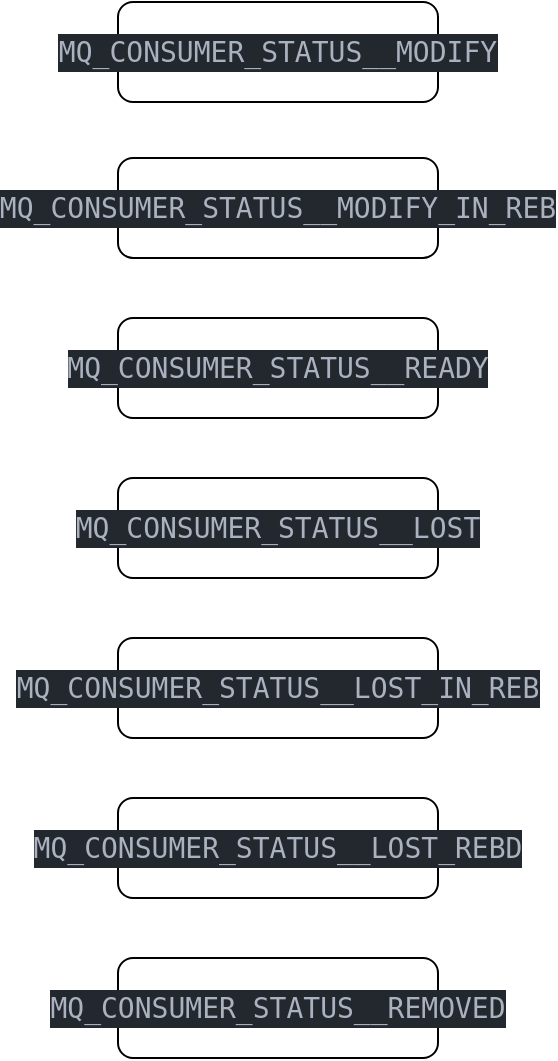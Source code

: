 <mxfile version="22.0.2" type="device" pages="2">
  <diagram id="nas44IEn8jYj0qoEPVr5" name="topic status">
    <mxGraphModel dx="1674" dy="870" grid="1" gridSize="10" guides="1" tooltips="1" connect="1" arrows="1" fold="1" page="1" pageScale="1" pageWidth="850" pageHeight="1100" math="0" shadow="0">
      <root>
        <mxCell id="0" />
        <mxCell id="1" parent="0" />
        <mxCell id="Th0mF4t3hoYMVTG1eODG-1" value="&lt;div style=&quot;color: rgb(171, 178, 191); background-color: rgb(35, 39, 46); font-family: &amp;quot;Cascadia Code&amp;quot;, &amp;quot;Cascadia Code&amp;quot;, monospace, &amp;quot;Droid Sans Mono&amp;quot;, &amp;quot;monospace&amp;quot;, monospace; font-size: 14px; line-height: 19px;&quot;&gt;&lt;div style=&quot;line-height: 19px;&quot;&gt;MQ_CONSUMER_STATUS__MODIFY&lt;/div&gt;&lt;/div&gt;" style="rounded=1;whiteSpace=wrap;html=1;" parent="1" vertex="1">
          <mxGeometry x="160" y="82" width="160" height="50" as="geometry" />
        </mxCell>
        <mxCell id="Th0mF4t3hoYMVTG1eODG-2" value="&lt;div style=&quot;color: rgb(171, 178, 191); background-color: rgb(35, 39, 46); font-family: &amp;quot;Cascadia Code&amp;quot;, &amp;quot;Cascadia Code&amp;quot;, monospace, &amp;quot;Droid Sans Mono&amp;quot;, &amp;quot;monospace&amp;quot;, monospace; font-size: 14px; line-height: 19px;&quot;&gt;&lt;div style=&quot;line-height: 19px;&quot;&gt;MQ_CONSUMER_STATUS__READY&lt;/div&gt;&lt;/div&gt;" style="rounded=1;whiteSpace=wrap;html=1;" parent="1" vertex="1">
          <mxGeometry x="160" y="240" width="160" height="50" as="geometry" />
        </mxCell>
        <mxCell id="Th0mF4t3hoYMVTG1eODG-3" value="&lt;div style=&quot;color: rgb(171, 178, 191); background-color: rgb(35, 39, 46); font-family: &amp;quot;Cascadia Code&amp;quot;, &amp;quot;Cascadia Code&amp;quot;, monospace, &amp;quot;Droid Sans Mono&amp;quot;, &amp;quot;monospace&amp;quot;, monospace; font-size: 14px; line-height: 19px;&quot;&gt;&lt;div style=&quot;line-height: 19px;&quot;&gt;MQ_CONSUMER_STATUS__LOST&lt;/div&gt;&lt;/div&gt;" style="rounded=1;whiteSpace=wrap;html=1;" parent="1" vertex="1">
          <mxGeometry x="160" y="320" width="160" height="50" as="geometry" />
        </mxCell>
        <mxCell id="Th0mF4t3hoYMVTG1eODG-4" value="&lt;div style=&quot;color: rgb(171, 178, 191); background-color: rgb(35, 39, 46); font-family: &amp;quot;Cascadia Code&amp;quot;, &amp;quot;Cascadia Code&amp;quot;, monospace, &amp;quot;Droid Sans Mono&amp;quot;, &amp;quot;monospace&amp;quot;, monospace; font-size: 14px; line-height: 19px;&quot;&gt;&lt;div style=&quot;line-height: 19px;&quot;&gt;MQ_CONSUMER_STATUS__LOST_IN_REB&lt;/div&gt;&lt;/div&gt;" style="rounded=1;whiteSpace=wrap;html=1;" parent="1" vertex="1">
          <mxGeometry x="160" y="400" width="160" height="50" as="geometry" />
        </mxCell>
        <mxCell id="Th0mF4t3hoYMVTG1eODG-5" value="&lt;div style=&quot;color: rgb(171, 178, 191); background-color: rgb(35, 39, 46); font-family: &amp;quot;Cascadia Code&amp;quot;, &amp;quot;Cascadia Code&amp;quot;, monospace, &amp;quot;Droid Sans Mono&amp;quot;, &amp;quot;monospace&amp;quot;, monospace; font-size: 14px; line-height: 19px;&quot;&gt;MQ_CONSUMER_STATUS__LOST_REBD&lt;/div&gt;" style="rounded=1;whiteSpace=wrap;html=1;" parent="1" vertex="1">
          <mxGeometry x="160" y="480" width="160" height="50" as="geometry" />
        </mxCell>
        <mxCell id="Th0mF4t3hoYMVTG1eODG-6" value="&lt;div style=&quot;color: rgb(171, 178, 191); background-color: rgb(35, 39, 46); font-family: &amp;quot;Cascadia Code&amp;quot;, &amp;quot;Cascadia Code&amp;quot;, monospace, &amp;quot;Droid Sans Mono&amp;quot;, &amp;quot;monospace&amp;quot;, monospace; font-size: 14px; line-height: 19px;&quot;&gt;&lt;div style=&quot;line-height: 19px;&quot;&gt;MQ_CONSUMER_STATUS__MODIFY_IN_REB&lt;/div&gt;&lt;/div&gt;" style="rounded=1;whiteSpace=wrap;html=1;" parent="1" vertex="1">
          <mxGeometry x="160" y="160" width="160" height="50" as="geometry" />
        </mxCell>
        <mxCell id="Th0mF4t3hoYMVTG1eODG-7" value="&lt;div style=&quot;color: rgb(171, 178, 191); background-color: rgb(35, 39, 46); font-family: &amp;quot;Cascadia Code&amp;quot;, &amp;quot;Cascadia Code&amp;quot;, monospace, &amp;quot;Droid Sans Mono&amp;quot;, &amp;quot;monospace&amp;quot;, monospace; font-size: 14px; line-height: 19px;&quot;&gt;&lt;div style=&quot;line-height: 19px;&quot;&gt;MQ_CONSUMER_STATUS__REMOVED&lt;/div&gt;&lt;/div&gt;" style="rounded=1;whiteSpace=wrap;html=1;" parent="1" vertex="1">
          <mxGeometry x="160" y="560" width="160" height="50" as="geometry" />
        </mxCell>
      </root>
    </mxGraphModel>
  </diagram>
  <diagram name="Tdengine create topic " id="Yz7k1QRQxPCicQdh6aeH">
    <mxGraphModel dx="2284" dy="870" grid="1" gridSize="10" guides="1" tooltips="1" connect="1" arrows="1" fold="1" page="1" pageScale="1" pageWidth="850" pageHeight="1100" math="0" shadow="0">
      <root>
        <mxCell id="0" />
        <mxCell id="1" parent="0" />
        <mxCell id="jr1DzIWFsM0A-hUPOzlj-31" style="edgeStyle=orthogonalEdgeStyle;rounded=0;orthogonalLoop=1;jettySize=auto;html=1;exitX=0.5;exitY=1;exitDx=0;exitDy=0;entryX=0.5;entryY=0;entryDx=0;entryDy=0;" parent="1" source="jr1DzIWFsM0A-hUPOzlj-2" target="jr1DzIWFsM0A-hUPOzlj-6" edge="1">
          <mxGeometry relative="1" as="geometry" />
        </mxCell>
        <mxCell id="jr1DzIWFsM0A-hUPOzlj-2" value="&lt;div&gt;通过信息组合成&lt;/div&gt;&lt;div&gt;&lt;div style=&quot;color: rgb(171, 178, 191); background-color: rgb(40, 44, 52); font-family: &amp;quot;Cascadia Code&amp;quot;, &amp;quot;Cascadia Code&amp;quot;, monospace, &amp;quot;Droid Sans Mono&amp;quot;, &amp;quot;monospace&amp;quot;, monospace; font-weight: normal; font-size: 15px; line-height: 20px;&quot;&gt;&lt;div&gt;SMqTopicObj&lt;/div&gt;&lt;/div&gt;&lt;/div&gt;" style="rounded=1;whiteSpace=wrap;html=1;" parent="1" vertex="1">
          <mxGeometry x="-395" y="120" width="120" height="60" as="geometry" />
        </mxCell>
        <mxCell id="jr1DzIWFsM0A-hUPOzlj-29" style="edgeStyle=orthogonalEdgeStyle;rounded=0;orthogonalLoop=1;jettySize=auto;html=1;entryX=0.5;entryY=0;entryDx=0;entryDy=0;" parent="1" source="jr1DzIWFsM0A-hUPOzlj-3" target="jr1DzIWFsM0A-hUPOzlj-2" edge="1">
          <mxGeometry relative="1" as="geometry" />
        </mxCell>
        <mxCell id="jr1DzIWFsM0A-hUPOzlj-3" value="&lt;div&gt;创建Topic&lt;/div&gt;&lt;div&gt;&lt;div style=&quot;color: rgb(171, 178, 191); background-color: rgb(40, 44, 52); font-family: &amp;quot;Cascadia Code&amp;quot;, &amp;quot;Cascadia Code&amp;quot;, monospace, &amp;quot;Droid Sans Mono&amp;quot;, &amp;quot;monospace&amp;quot;, monospace; font-weight: normal; font-size: 15px; line-height: 20px;&quot;&gt;&lt;div&gt;mndCreateTopic&lt;/div&gt;&lt;/div&gt;&lt;/div&gt;" style="shape=parallelogram;perimeter=parallelogramPerimeter;whiteSpace=wrap;html=1;fixedSize=1;" parent="1" vertex="1">
          <mxGeometry x="-395" y="30" width="120" height="40" as="geometry" />
        </mxCell>
        <mxCell id="jr1DzIWFsM0A-hUPOzlj-30" style="edgeStyle=orthogonalEdgeStyle;rounded=0;orthogonalLoop=1;jettySize=auto;html=1;" parent="1" source="jr1DzIWFsM0A-hUPOzlj-5" target="jr1DzIWFsM0A-hUPOzlj-2" edge="1">
          <mxGeometry relative="1" as="geometry" />
        </mxCell>
        <mxCell id="jr1DzIWFsM0A-hUPOzlj-5" value="&lt;div style=&quot;color: rgb(171, 178, 191); background-color: rgb(40, 44, 52); font-family: &amp;quot;Cascadia Code&amp;quot;, &amp;quot;Cascadia Code&amp;quot;, monospace, &amp;quot;Droid Sans Mono&amp;quot;, &amp;quot;monospace&amp;quot;, monospace; font-weight: normal; font-size: 16px; line-height: 22px;&quot;&gt;&lt;div style=&quot;color: rgb(171, 178, 191); background-color: rgb(40, 44, 52); font-family: &amp;quot;Cascadia Code&amp;quot;, &amp;quot;Cascadia Code&amp;quot;, monospace, &amp;quot;Droid Sans Mono&amp;quot;, &amp;quot;monospace&amp;quot;, monospace; font-weight: normal; font-size: 15px; line-height: 20px;&quot;&gt;&lt;div&gt;SCMCreateTopicReq&lt;/div&gt;&lt;/div&gt;&lt;/div&gt;&lt;hr size=&quot;1&quot;&gt;&lt;p style=&quot;margin:0px;margin-left:4px;&quot;&gt;+&amp;nbsp; :&amp;nbsp; : &lt;br&gt;&lt;/p&gt;&lt;hr size=&quot;1&quot;&gt;" style="verticalAlign=top;align=left;overflow=fill;fontSize=12;fontFamily=Helvetica;html=1;whiteSpace=wrap;" parent="1" vertex="1">
          <mxGeometry x="-645" y="120" width="170" height="60" as="geometry" />
        </mxCell>
        <mxCell id="jr1DzIWFsM0A-hUPOzlj-16" style="edgeStyle=orthogonalEdgeStyle;rounded=0;orthogonalLoop=1;jettySize=auto;html=1;exitX=1;exitY=0.5;exitDx=0;exitDy=0;" parent="1" source="jr1DzIWFsM0A-hUPOzlj-6" target="jr1DzIWFsM0A-hUPOzlj-14" edge="1">
          <mxGeometry relative="1" as="geometry" />
        </mxCell>
        <mxCell id="jr1DzIWFsM0A-hUPOzlj-17" value="No" style="edgeLabel;html=1;align=center;verticalAlign=middle;resizable=0;points=[];" parent="jr1DzIWFsM0A-hUPOzlj-16" vertex="1" connectable="0">
          <mxGeometry x="-0.091" relative="1" as="geometry">
            <mxPoint as="offset" />
          </mxGeometry>
        </mxCell>
        <mxCell id="jr1DzIWFsM0A-hUPOzlj-6" value="&lt;div style=&quot;color: rgb(171, 178, 191); background-color: rgb(40, 44, 52); font-family: &amp;quot;Cascadia Code&amp;quot;, &amp;quot;Cascadia Code&amp;quot;, monospace, &amp;quot;Droid Sans Mono&amp;quot;, &amp;quot;monospace&amp;quot;, monospace; font-weight: normal; font-size: 15px; line-height: 20px;&quot;&gt;&lt;div&gt;pCreate&lt;span style=&quot;color: #abb2bf;&quot;&gt;-&amp;gt;&lt;/span&gt;&lt;span style=&quot;color: #e06c75;&quot;&gt;subType&lt;/span&gt;&lt;span style=&quot;color: #abb2bf;&quot;&gt; &lt;/span&gt;&lt;span style=&quot;color: #c678dd;&quot;&gt;==&lt;/span&gt;&lt;span style=&quot;color: #abb2bf;&quot;&gt; &lt;/span&gt;&lt;span style=&quot;color: #56b6c2;&quot;&gt;TOPIC_SUB_TYPE__COLUMN&lt;/span&gt;&lt;/div&gt;&lt;/div&gt;" style="rhombus;whiteSpace=wrap;html=1;" parent="1" vertex="1">
          <mxGeometry x="-560" y="230" width="450" height="40" as="geometry" />
        </mxCell>
        <mxCell id="jr1DzIWFsM0A-hUPOzlj-32" style="edgeStyle=orthogonalEdgeStyle;rounded=0;orthogonalLoop=1;jettySize=auto;html=1;exitX=0.5;exitY=1;exitDx=0;exitDy=0;entryX=0.5;entryY=0;entryDx=0;entryDy=0;" parent="1" source="jr1DzIWFsM0A-hUPOzlj-8" target="jr1DzIWFsM0A-hUPOzlj-9" edge="1">
          <mxGeometry relative="1" as="geometry" />
        </mxCell>
        <mxCell id="jr1DzIWFsM0A-hUPOzlj-8" value="&lt;div style=&quot;color: rgb(171, 178, 191); background-color: rgb(40, 44, 52); font-family: &amp;quot;Cascadia Code&amp;quot;, &amp;quot;Cascadia Code&amp;quot;, monospace, &amp;quot;Droid Sans Mono&amp;quot;, &amp;quot;monospace&amp;quot;, monospace; font-weight: normal; font-size: 16px; line-height: 22px;&quot;&gt;&lt;div style=&quot;color: rgb(171, 178, 191); background-color: rgb(40, 44, 52); font-family: &amp;quot;Cascadia Code&amp;quot;, &amp;quot;Cascadia Code&amp;quot;, monospace, &amp;quot;Droid Sans Mono&amp;quot;, &amp;quot;monospace&amp;quot;, monospace; font-weight: normal; font-size: 15px; line-height: 20px;&quot;&gt;&lt;div&gt;&lt;div style=&quot;color: rgb(171, 178, 191); background-color: rgb(40, 44, 52); font-family: &amp;quot;Cascadia Code&amp;quot;, &amp;quot;Cascadia Code&amp;quot;, monospace, &amp;quot;Droid Sans Mono&amp;quot;, &amp;quot;monospace&amp;quot;, monospace; font-weight: normal; font-size: 15px; line-height: 20px;&quot;&gt;&lt;div&gt;SMqTopicObj&lt;/div&gt;&lt;/div&gt;&lt;/div&gt;&lt;/div&gt;&lt;/div&gt;&lt;hr size=&quot;1&quot;&gt;&lt;p style=&quot;margin:0px;margin-left:4px;&quot;&gt;+&amp;nbsp; :&amp;nbsp; : &lt;br&gt;&lt;/p&gt;&lt;hr size=&quot;1&quot;&gt;" style="verticalAlign=top;align=left;overflow=fill;fontSize=12;fontFamily=Helvetica;html=1;whiteSpace=wrap;" parent="1" vertex="1">
          <mxGeometry x="-650" y="340" width="170" height="60" as="geometry" />
        </mxCell>
        <mxCell id="jr1DzIWFsM0A-hUPOzlj-33" style="edgeStyle=orthogonalEdgeStyle;rounded=0;orthogonalLoop=1;jettySize=auto;html=1;exitX=0.5;exitY=1;exitDx=0;exitDy=0;entryX=0.5;entryY=0;entryDx=0;entryDy=0;" parent="1" source="jr1DzIWFsM0A-hUPOzlj-9" target="jr1DzIWFsM0A-hUPOzlj-11" edge="1">
          <mxGeometry relative="1" as="geometry" />
        </mxCell>
        <mxCell id="jr1DzIWFsM0A-hUPOzlj-37" style="edgeStyle=orthogonalEdgeStyle;rounded=0;orthogonalLoop=1;jettySize=auto;html=1;entryX=1;entryY=0.5;entryDx=0;entryDy=0;" parent="1" source="jr1DzIWFsM0A-hUPOzlj-9" target="jr1DzIWFsM0A-hUPOzlj-10" edge="1">
          <mxGeometry relative="1" as="geometry" />
        </mxCell>
        <mxCell id="jr1DzIWFsM0A-hUPOzlj-9" value="&lt;div style=&quot;color: rgb(171, 178, 191); background-color: rgb(40, 44, 52); font-family: &amp;quot;Cascadia Code&amp;quot;, &amp;quot;Cascadia Code&amp;quot;, monospace, &amp;quot;Droid Sans Mono&amp;quot;, &amp;quot;monospace&amp;quot;, monospace; font-weight: normal; font-size: 15px; line-height: 20px;&quot;&gt;&lt;div&gt;qCreateQueryPlan&lt;/div&gt;&lt;/div&gt;" style="rounded=1;whiteSpace=wrap;html=1;" parent="1" vertex="1">
          <mxGeometry x="-625" y="440" width="120" height="60" as="geometry" />
        </mxCell>
        <mxCell id="jr1DzIWFsM0A-hUPOzlj-10" value="&lt;div style=&quot;color: rgb(171, 178, 191); background-color: rgb(40, 44, 52); font-family: &amp;quot;Cascadia Code&amp;quot;, &amp;quot;Cascadia Code&amp;quot;, monospace, &amp;quot;Droid Sans Mono&amp;quot;, &amp;quot;monospace&amp;quot;, monospace; font-weight: normal; font-size: 15px; line-height: 20px;&quot;&gt;&lt;div&gt;createLogicPlan&lt;/div&gt;&lt;/div&gt;" style="rounded=1;whiteSpace=wrap;html=1;" parent="1" vertex="1">
          <mxGeometry x="-820" y="440" width="120" height="60" as="geometry" />
        </mxCell>
        <mxCell id="jr1DzIWFsM0A-hUPOzlj-34" style="edgeStyle=orthogonalEdgeStyle;rounded=0;orthogonalLoop=1;jettySize=auto;html=1;exitX=0.5;exitY=1;exitDx=0;exitDy=0;entryX=0.5;entryY=0;entryDx=0;entryDy=0;" parent="1" source="jr1DzIWFsM0A-hUPOzlj-11" target="jr1DzIWFsM0A-hUPOzlj-12" edge="1">
          <mxGeometry relative="1" as="geometry" />
        </mxCell>
        <mxCell id="jr1DzIWFsM0A-hUPOzlj-11" value="&lt;div style=&quot;color: rgb(171, 178, 191); background-color: rgb(40, 44, 52); font-family: &amp;quot;Cascadia Code&amp;quot;, &amp;quot;Cascadia Code&amp;quot;, monospace, &amp;quot;Droid Sans Mono&amp;quot;, &amp;quot;monospace&amp;quot;, monospace; font-weight: normal; font-size: 15px; line-height: 20px;&quot;&gt;&lt;div&gt;extractTopicTbInfo&lt;/div&gt;&lt;/div&gt;" style="rounded=1;whiteSpace=wrap;html=1;" parent="1" vertex="1">
          <mxGeometry x="-625" y="550" width="120" height="60" as="geometry" />
        </mxCell>
        <mxCell id="jr1DzIWFsM0A-hUPOzlj-35" style="edgeStyle=orthogonalEdgeStyle;rounded=0;orthogonalLoop=1;jettySize=auto;html=1;exitX=0.5;exitY=1;exitDx=0;exitDy=0;entryX=0.5;entryY=0;entryDx=0;entryDy=0;" parent="1" source="jr1DzIWFsM0A-hUPOzlj-12" target="jr1DzIWFsM0A-hUPOzlj-13" edge="1">
          <mxGeometry relative="1" as="geometry" />
        </mxCell>
        <mxCell id="jr1DzIWFsM0A-hUPOzlj-12" value="&lt;div style=&quot;color: rgb(171, 178, 191); background-color: rgb(40, 44, 52); font-family: &amp;quot;Cascadia Code&amp;quot;, &amp;quot;Cascadia Code&amp;quot;, monospace, &amp;quot;Droid Sans Mono&amp;quot;, &amp;quot;monospace&amp;quot;, monospace; font-weight: normal; font-size: 15px; line-height: 20px;&quot;&gt;&lt;div&gt;qExtractResultSchema&lt;/div&gt;&lt;/div&gt;" style="rounded=1;whiteSpace=wrap;html=1;" parent="1" vertex="1">
          <mxGeometry x="-625" y="650" width="120" height="60" as="geometry" />
        </mxCell>
        <mxCell id="6Bw1dsyBY7EjmuhepN1n-3" style="edgeStyle=orthogonalEdgeStyle;rounded=0;orthogonalLoop=1;jettySize=auto;html=1;exitX=0.5;exitY=1;exitDx=0;exitDy=0;entryX=0.5;entryY=0;entryDx=0;entryDy=0;" parent="1" source="jr1DzIWFsM0A-hUPOzlj-13" target="6Bw1dsyBY7EjmuhepN1n-1" edge="1">
          <mxGeometry relative="1" as="geometry" />
        </mxCell>
        <mxCell id="jr1DzIWFsM0A-hUPOzlj-13" value="&lt;div style=&quot;color: rgb(171, 178, 191); background-color: rgb(40, 44, 52); font-family: &amp;quot;Cascadia Code&amp;quot;, &amp;quot;Cascadia Code&amp;quot;, monospace, &amp;quot;Droid Sans Mono&amp;quot;, &amp;quot;monospace&amp;quot;, monospace; font-weight: normal; font-size: 15px; line-height: 20px;&quot;&gt;&lt;div&gt;nodesNodeToString&lt;/div&gt;&lt;/div&gt;" style="rounded=1;whiteSpace=wrap;html=1;" parent="1" vertex="1">
          <mxGeometry x="-625" y="750" width="120" height="60" as="geometry" />
        </mxCell>
        <mxCell id="jr1DzIWFsM0A-hUPOzlj-20" style="edgeStyle=orthogonalEdgeStyle;rounded=0;orthogonalLoop=1;jettySize=auto;html=1;exitX=0;exitY=0.5;exitDx=0;exitDy=0;entryX=0.5;entryY=0;entryDx=0;entryDy=0;" parent="1" source="jr1DzIWFsM0A-hUPOzlj-14" target="jr1DzIWFsM0A-hUPOzlj-19" edge="1">
          <mxGeometry relative="1" as="geometry" />
        </mxCell>
        <mxCell id="jr1DzIWFsM0A-hUPOzlj-21" value="Yes" style="edgeLabel;html=1;align=center;verticalAlign=middle;resizable=0;points=[];" parent="jr1DzIWFsM0A-hUPOzlj-20" vertex="1" connectable="0">
          <mxGeometry x="0.071" y="-2" relative="1" as="geometry">
            <mxPoint as="offset" />
          </mxGeometry>
        </mxCell>
        <mxCell id="6Bw1dsyBY7EjmuhepN1n-5" style="edgeStyle=orthogonalEdgeStyle;rounded=0;orthogonalLoop=1;jettySize=auto;html=1;exitX=1;exitY=0.5;exitDx=0;exitDy=0;" parent="1" source="jr1DzIWFsM0A-hUPOzlj-14" target="jr1DzIWFsM0A-hUPOzlj-22" edge="1">
          <mxGeometry relative="1" as="geometry" />
        </mxCell>
        <mxCell id="jr1DzIWFsM0A-hUPOzlj-14" value="&lt;div style=&quot;color: rgb(171, 178, 191); background-color: rgb(40, 44, 52); font-family: &amp;quot;Cascadia Code&amp;quot;, &amp;quot;Cascadia Code&amp;quot;, monospace, &amp;quot;Droid Sans Mono&amp;quot;, &amp;quot;monospace&amp;quot;, monospace; font-weight: normal; font-size: 15px; line-height: 20px;&quot;&gt;&lt;div&gt;pCreate&lt;span style=&quot;color: #abb2bf;&quot;&gt;-&amp;gt;&lt;/span&gt;&lt;span style=&quot;color: #e06c75;&quot;&gt;subType&lt;/span&gt;&lt;span style=&quot;color: #abb2bf;&quot;&gt; &lt;/span&gt;&lt;span style=&quot;color: #c678dd;&quot;&gt;==&lt;/span&gt;&lt;span style=&quot;color: #abb2bf;&quot;&gt; &lt;/span&gt;&lt;span style=&quot;color: #56b6c2;&quot;&gt;TOPIC_SUB_TYPE__TABLE&lt;/span&gt;&lt;/div&gt;&lt;/div&gt;" style="rhombus;whiteSpace=wrap;html=1;" parent="1" vertex="1">
          <mxGeometry x="-305" y="330" width="450" height="40" as="geometry" />
        </mxCell>
        <mxCell id="jr1DzIWFsM0A-hUPOzlj-15" style="edgeStyle=orthogonalEdgeStyle;rounded=0;orthogonalLoop=1;jettySize=auto;html=1;exitX=0;exitY=0.5;exitDx=0;exitDy=0;entryX=0.412;entryY=0.017;entryDx=0;entryDy=0;entryPerimeter=0;" parent="1" source="jr1DzIWFsM0A-hUPOzlj-6" target="jr1DzIWFsM0A-hUPOzlj-8" edge="1">
          <mxGeometry relative="1" as="geometry" />
        </mxCell>
        <mxCell id="jr1DzIWFsM0A-hUPOzlj-18" value="Yes" style="edgeLabel;html=1;align=center;verticalAlign=middle;resizable=0;points=[];" parent="jr1DzIWFsM0A-hUPOzlj-15" vertex="1" connectable="0">
          <mxGeometry x="-0.206" y="4" relative="1" as="geometry">
            <mxPoint as="offset" />
          </mxGeometry>
        </mxCell>
        <mxCell id="6Bw1dsyBY7EjmuhepN1n-6" style="edgeStyle=orthogonalEdgeStyle;rounded=0;orthogonalLoop=1;jettySize=auto;html=1;" parent="1" source="jr1DzIWFsM0A-hUPOzlj-19" target="jr1DzIWFsM0A-hUPOzlj-22" edge="1">
          <mxGeometry relative="1" as="geometry" />
        </mxCell>
        <mxCell id="jr1DzIWFsM0A-hUPOzlj-19" value="&lt;div style=&quot;color: rgb(171, 178, 191); background-color: rgb(40, 44, 52); font-family: &amp;quot;Cascadia Code&amp;quot;, &amp;quot;Cascadia Code&amp;quot;, monospace, &amp;quot;Droid Sans Mono&amp;quot;, &amp;quot;monospace&amp;quot;, monospace; font-weight: normal; font-size: 15px; line-height: 20px;&quot;&gt;&lt;div&gt;mndAcquireStb&lt;/div&gt;&lt;/div&gt;" style="rounded=1;whiteSpace=wrap;html=1;" parent="1" vertex="1">
          <mxGeometry x="-407" y="440" width="120" height="60" as="geometry" />
        </mxCell>
        <mxCell id="jr1DzIWFsM0A-hUPOzlj-42" style="edgeStyle=orthogonalEdgeStyle;rounded=0;orthogonalLoop=1;jettySize=auto;html=1;exitX=0.5;exitY=1;exitDx=0;exitDy=0;entryX=0.5;entryY=0;entryDx=0;entryDy=0;" parent="1" source="jr1DzIWFsM0A-hUPOzlj-22" target="jr1DzIWFsM0A-hUPOzlj-24" edge="1">
          <mxGeometry relative="1" as="geometry" />
        </mxCell>
        <mxCell id="jr1DzIWFsM0A-hUPOzlj-22" value="&lt;div style=&quot;color: rgb(171, 178, 191); background-color: rgb(40, 44, 52); font-family: &amp;quot;Cascadia Code&amp;quot;, &amp;quot;Cascadia Code&amp;quot;, monospace, &amp;quot;Droid Sans Mono&amp;quot;, &amp;quot;monospace&amp;quot;, monospace; font-weight: normal; font-size: 15px; line-height: 20px;&quot;&gt;&lt;div&gt;mndTransCreate&lt;/div&gt;&lt;/div&gt;" style="rounded=1;whiteSpace=wrap;html=1;" parent="1" vertex="1">
          <mxGeometry x="-395" y="860" width="120" height="60" as="geometry" />
        </mxCell>
        <mxCell id="jr1DzIWFsM0A-hUPOzlj-43" style="edgeStyle=orthogonalEdgeStyle;rounded=0;orthogonalLoop=1;jettySize=auto;html=1;exitX=0.5;exitY=1;exitDx=0;exitDy=0;" parent="1" source="jr1DzIWFsM0A-hUPOzlj-24" target="jr1DzIWFsM0A-hUPOzlj-25" edge="1">
          <mxGeometry relative="1" as="geometry" />
        </mxCell>
        <mxCell id="jr1DzIWFsM0A-hUPOzlj-24" value="&lt;div style=&quot;color: rgb(171, 178, 191); background-color: rgb(40, 44, 52); font-family: &amp;quot;Cascadia Code&amp;quot;, &amp;quot;Cascadia Code&amp;quot;, monospace, &amp;quot;Droid Sans Mono&amp;quot;, &amp;quot;monospace&amp;quot;, monospace; font-weight: normal; font-size: 15px; line-height: 20px;&quot;&gt;&lt;div&gt;mndTopicActionEncode&lt;/div&gt;&lt;/div&gt;" style="rounded=1;whiteSpace=wrap;html=1;" parent="1" vertex="1">
          <mxGeometry x="-395" y="950" width="120" height="60" as="geometry" />
        </mxCell>
        <mxCell id="jr1DzIWFsM0A-hUPOzlj-44" style="edgeStyle=orthogonalEdgeStyle;rounded=0;orthogonalLoop=1;jettySize=auto;html=1;exitX=0.5;exitY=1;exitDx=0;exitDy=0;" parent="1" source="jr1DzIWFsM0A-hUPOzlj-25" target="jr1DzIWFsM0A-hUPOzlj-26" edge="1">
          <mxGeometry relative="1" as="geometry" />
        </mxCell>
        <mxCell id="jr1DzIWFsM0A-hUPOzlj-25" value="&lt;div style=&quot;color: rgb(171, 178, 191); background-color: rgb(40, 44, 52); font-family: &amp;quot;Cascadia Code&amp;quot;, &amp;quot;Cascadia Code&amp;quot;, monospace, &amp;quot;Droid Sans Mono&amp;quot;, &amp;quot;monospace&amp;quot;, monospace; font-weight: normal; font-size: 16px; line-height: 22px;&quot;&gt;&lt;div style=&quot;color: rgb(171, 178, 191); background-color: rgb(40, 44, 52); font-family: &amp;quot;Cascadia Code&amp;quot;, &amp;quot;Cascadia Code&amp;quot;, monospace, &amp;quot;Droid Sans Mono&amp;quot;, &amp;quot;monospace&amp;quot;, monospace; font-weight: normal; font-size: 15px; line-height: 20px;&quot;&gt;&lt;div&gt;&lt;div style=&quot;color: rgb(171, 178, 191); background-color: rgb(40, 44, 52); font-family: &amp;quot;Cascadia Code&amp;quot;, &amp;quot;Cascadia Code&amp;quot;, monospace, &amp;quot;Droid Sans Mono&amp;quot;, &amp;quot;monospace&amp;quot;, monospace; font-weight: normal; font-size: 15px; line-height: 20px;&quot;&gt;&lt;div&gt;SSdbRaw&lt;/div&gt;&lt;/div&gt;&lt;/div&gt;&lt;/div&gt;&lt;/div&gt;&lt;hr size=&quot;1&quot;&gt;&lt;p style=&quot;margin:0px;margin-left:4px;&quot;&gt;+&amp;nbsp; :&amp;nbsp; : &lt;br&gt;&lt;/p&gt;&lt;hr size=&quot;1&quot;&gt;" style="verticalAlign=top;align=left;overflow=fill;fontSize=12;fontFamily=Helvetica;html=1;whiteSpace=wrap;" parent="1" vertex="1">
          <mxGeometry x="-420" y="1040" width="170" height="60" as="geometry" />
        </mxCell>
        <mxCell id="jr1DzIWFsM0A-hUPOzlj-26" value="&lt;div style=&quot;color: rgb(171, 178, 191); background-color: rgb(40, 44, 52); font-family: &amp;quot;Cascadia Code&amp;quot;, &amp;quot;Cascadia Code&amp;quot;, monospace, &amp;quot;Droid Sans Mono&amp;quot;, &amp;quot;monospace&amp;quot;, monospace; font-weight: normal; font-size: 15px; line-height: 20px;&quot;&gt;&lt;div&gt;mndTransAppendCommitlog&lt;/div&gt;&lt;/div&gt;" style="rounded=1;whiteSpace=wrap;html=1;" parent="1" vertex="1">
          <mxGeometry x="-395" y="1140" width="120" height="60" as="geometry" />
        </mxCell>
        <mxCell id="jr1DzIWFsM0A-hUPOzlj-27" value="&lt;div style=&quot;color: rgb(171, 178, 191); background-color: rgb(40, 44, 52); font-family: &amp;quot;Cascadia Code&amp;quot;, &amp;quot;Cascadia Code&amp;quot;, monospace, &amp;quot;Droid Sans Mono&amp;quot;, &amp;quot;monospace&amp;quot;, monospace; font-weight: normal; font-size: 15px; line-height: 20px;&quot;&gt;&lt;div&gt;topicObj&lt;span style=&quot;color: #abb2bf;&quot;&gt;.&lt;/span&gt;&lt;span style=&quot;color: #e06c75;&quot;&gt;ntbUid&lt;/span&gt;&lt;span style=&quot;color: #abb2bf;&quot;&gt; &lt;/span&gt;&lt;span style=&quot;color: #c678dd;&quot;&gt;!=&lt;/span&gt;&lt;span style=&quot;color: #abb2bf;&quot;&gt; &lt;/span&gt;&lt;span style=&quot;color: #d19a66;&quot;&gt;0&lt;/span&gt;&lt;/div&gt;&lt;/div&gt;" style="rhombus;whiteSpace=wrap;html=1;" parent="1" vertex="1">
          <mxGeometry x="-560" y="1250" width="450" height="40" as="geometry" />
        </mxCell>
        <mxCell id="jr1DzIWFsM0A-hUPOzlj-28" value="&lt;div style=&quot;color: rgb(171, 178, 191); background-color: rgb(40, 44, 52); font-family: &amp;quot;Cascadia Code&amp;quot;, &amp;quot;Cascadia Code&amp;quot;, monospace, &amp;quot;Droid Sans Mono&amp;quot;, &amp;quot;monospace&amp;quot;, monospace; font-weight: normal; font-size: 15px; line-height: 20px;&quot;&gt;&lt;div&gt;while&lt;span style=&quot;color: #abb2bf;&quot;&gt; (&lt;/span&gt;&lt;span style=&quot;color: #d19a66;&quot;&gt;1&lt;/span&gt;&lt;span style=&quot;color: #abb2bf;&quot;&gt;) {&lt;/span&gt;&lt;/div&gt;&lt;/div&gt;" style="rounded=1;whiteSpace=wrap;html=1;" parent="1" vertex="1">
          <mxGeometry x="-745" y="1340" width="120" height="60" as="geometry" />
        </mxCell>
        <mxCell id="jr1DzIWFsM0A-hUPOzlj-45" style="edgeStyle=orthogonalEdgeStyle;rounded=0;orthogonalLoop=1;jettySize=auto;html=1;exitX=0.5;exitY=1;exitDx=0;exitDy=0;" parent="1" source="jr1DzIWFsM0A-hUPOzlj-26" target="jr1DzIWFsM0A-hUPOzlj-27" edge="1">
          <mxGeometry relative="1" as="geometry">
            <mxPoint x="-334.85" y="1250" as="targetPoint" />
          </mxGeometry>
        </mxCell>
        <mxCell id="6Bw1dsyBY7EjmuhepN1n-4" style="edgeStyle=orthogonalEdgeStyle;rounded=0;orthogonalLoop=1;jettySize=auto;html=1;exitX=1;exitY=0.5;exitDx=0;exitDy=0;entryX=0.5;entryY=0;entryDx=0;entryDy=0;" parent="1" source="6Bw1dsyBY7EjmuhepN1n-1" target="jr1DzIWFsM0A-hUPOzlj-22" edge="1">
          <mxGeometry relative="1" as="geometry" />
        </mxCell>
        <mxCell id="6Bw1dsyBY7EjmuhepN1n-1" value="&lt;div style=&quot;color: rgb(171, 178, 191); background-color: rgb(40, 44, 52); font-family: &amp;quot;Cascadia Code&amp;quot;, &amp;quot;Cascadia Code&amp;quot;, monospace, &amp;quot;Droid Sans Mono&amp;quot;, &amp;quot;monospace&amp;quot;, monospace; font-weight: normal; font-size: 16px; line-height: 22px;&quot;&gt;&lt;div style=&quot;color: rgb(171, 178, 191); background-color: rgb(40, 44, 52); font-family: &amp;quot;Cascadia Code&amp;quot;, &amp;quot;Cascadia Code&amp;quot;, monospace, &amp;quot;Droid Sans Mono&amp;quot;, &amp;quot;monospace&amp;quot;, monospace; font-weight: normal; font-size: 15px; line-height: 20px;&quot;&gt;&lt;div&gt;&lt;div style=&quot;color: rgb(171, 178, 191); background-color: rgb(40, 44, 52); font-family: &amp;quot;Cascadia Code&amp;quot;, &amp;quot;Cascadia Code&amp;quot;, monospace, &amp;quot;Droid Sans Mono&amp;quot;, &amp;quot;monospace&amp;quot;, monospace; font-weight: normal; font-size: 15px; line-height: 20px;&quot;&gt;&lt;div&gt;SMqTopicObj&lt;/div&gt;&lt;/div&gt;&lt;/div&gt;&lt;/div&gt;&lt;/div&gt;&lt;hr size=&quot;1&quot;&gt;&lt;p style=&quot;margin:0px;margin-left:4px;&quot;&gt;+&amp;nbsp; :SQueryPlan:physicalPlan&lt;/p&gt;&lt;hr size=&quot;1&quot;&gt;" style="verticalAlign=top;align=left;overflow=fill;fontSize=12;fontFamily=Helvetica;html=1;whiteSpace=wrap;" parent="1" vertex="1">
          <mxGeometry x="-645" y="840" width="170" height="60" as="geometry" />
        </mxCell>
      </root>
    </mxGraphModel>
  </diagram>
</mxfile>
